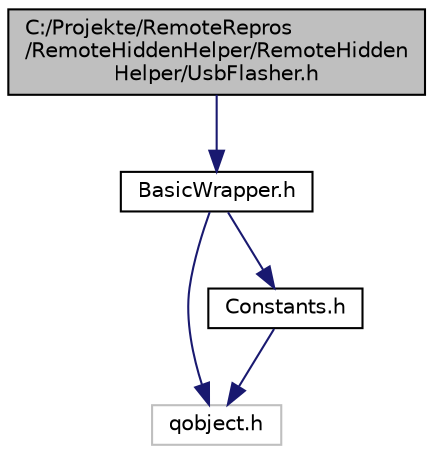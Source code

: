 digraph "C:/Projekte/RemoteRepros/RemoteHiddenHelper/RemoteHiddenHelper/UsbFlasher.h"
{
  edge [fontname="Helvetica",fontsize="10",labelfontname="Helvetica",labelfontsize="10"];
  node [fontname="Helvetica",fontsize="10",shape=record];
  Node0 [label="C:/Projekte/RemoteRepros\l/RemoteHiddenHelper/RemoteHidden\lHelper/UsbFlasher.h",height=0.2,width=0.4,color="black", fillcolor="grey75", style="filled", fontcolor="black"];
  Node0 -> Node1 [color="midnightblue",fontsize="10",style="solid"];
  Node1 [label="BasicWrapper.h",height=0.2,width=0.4,color="black", fillcolor="white", style="filled",URL="$_basic_wrapper_8h.html"];
  Node1 -> Node2 [color="midnightblue",fontsize="10",style="solid"];
  Node2 [label="qobject.h",height=0.2,width=0.4,color="grey75", fillcolor="white", style="filled"];
  Node1 -> Node3 [color="midnightblue",fontsize="10",style="solid"];
  Node3 [label="Constants.h",height=0.2,width=0.4,color="black", fillcolor="white", style="filled",URL="$_constants_8h.html"];
  Node3 -> Node2 [color="midnightblue",fontsize="10",style="solid"];
}
